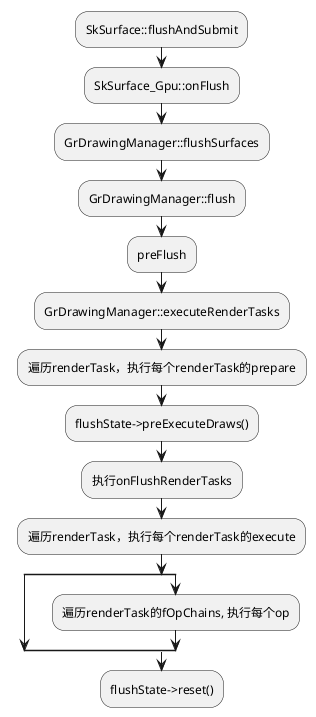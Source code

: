 @startuml flushAndSubmit
:SkSurface::flushAndSubmit;
:SkSurface_Gpu::onFlush;
:GrDrawingManager::flushSurfaces;
:GrDrawingManager::flush;
:preFlush;
:GrDrawingManager::executeRenderTasks;
:遍历renderTask，执行每个renderTask的prepare;
:flushState->preExecuteDraws();
:执行onFlushRenderTasks;
:遍历renderTask，执行每个renderTask的execute;
split
	
split again
  :遍历renderTask的fOpChains, 执行每个op;
end split
:flushState->reset();
@enduml

